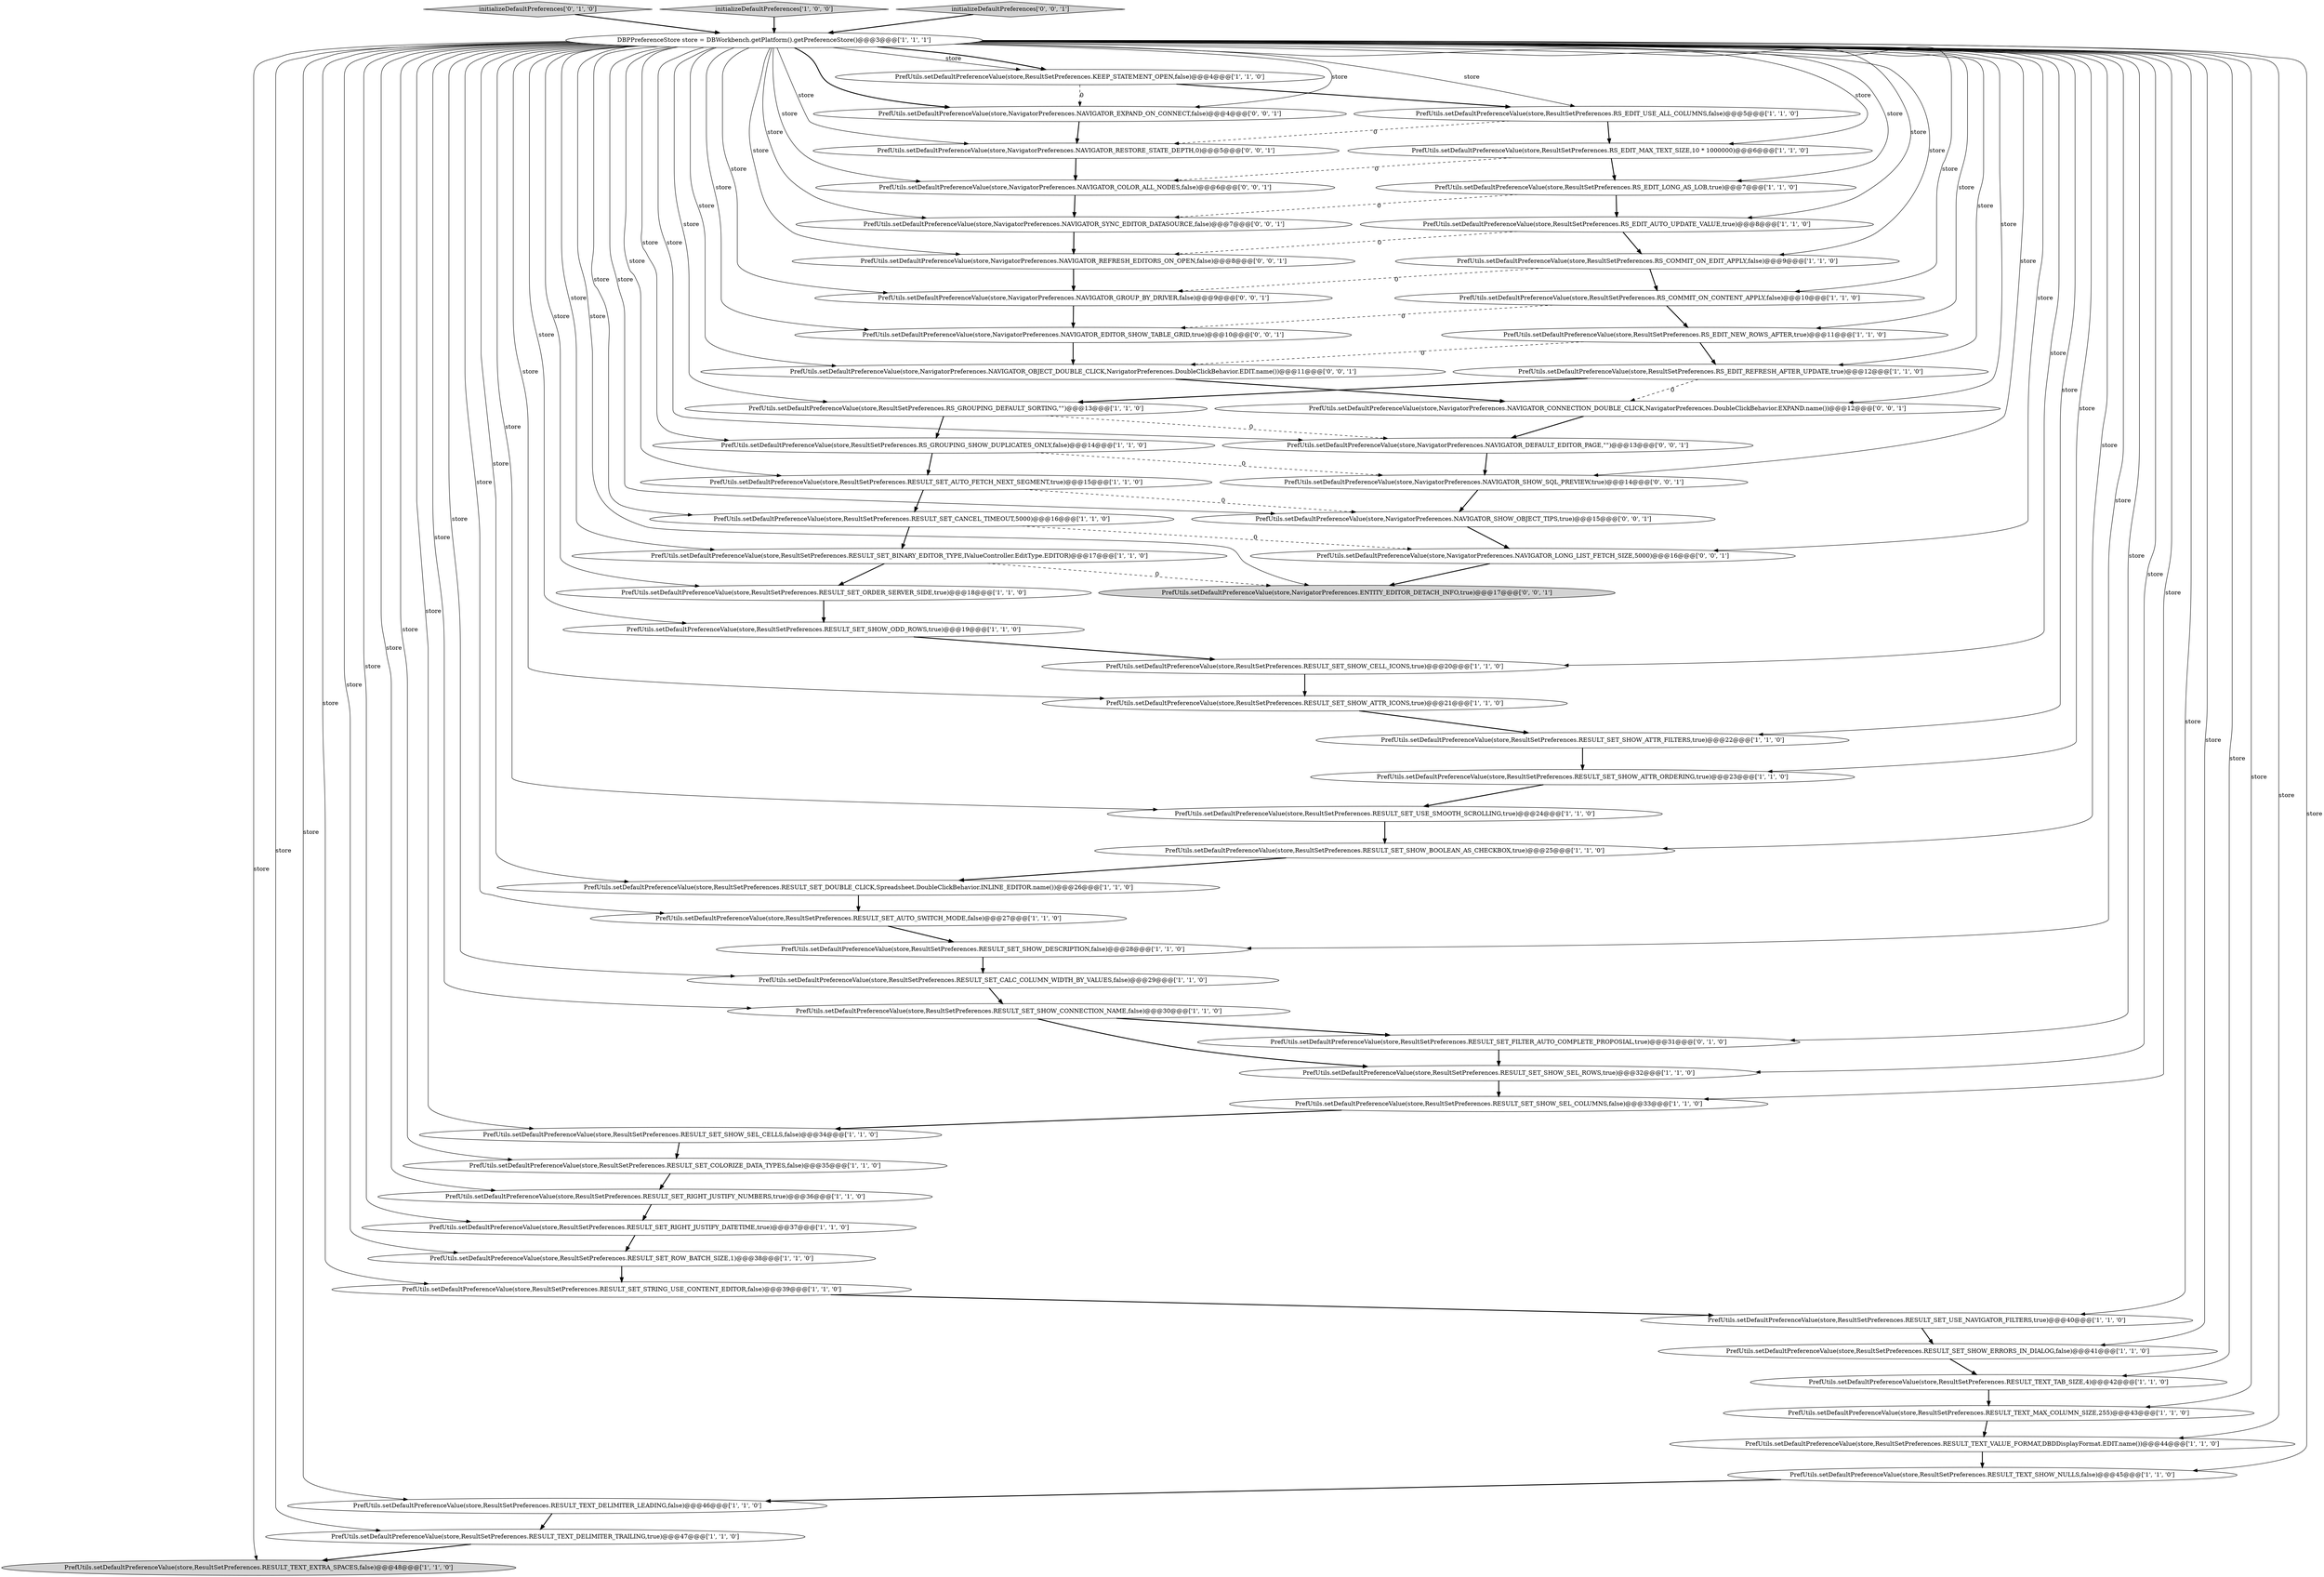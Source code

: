 digraph {
19 [style = filled, label = "PrefUtils.setDefaultPreferenceValue(store,ResultSetPreferences.KEEP_STATEMENT_OPEN,false)@@@4@@@['1', '1', '0']", fillcolor = white, shape = ellipse image = "AAA0AAABBB1BBB"];
60 [style = filled, label = "PrefUtils.setDefaultPreferenceValue(store,NavigatorPreferences.NAVIGATOR_SHOW_SQL_PREVIEW,true)@@@14@@@['0', '0', '1']", fillcolor = white, shape = ellipse image = "AAA0AAABBB3BBB"];
28 [style = filled, label = "PrefUtils.setDefaultPreferenceValue(store,ResultSetPreferences.RS_COMMIT_ON_CONTENT_APPLY,false)@@@10@@@['1', '1', '0']", fillcolor = white, shape = ellipse image = "AAA0AAABBB1BBB"];
46 [style = filled, label = "initializeDefaultPreferences['0', '1', '0']", fillcolor = lightgray, shape = diamond image = "AAA0AAABBB2BBB"];
30 [style = filled, label = "PrefUtils.setDefaultPreferenceValue(store,ResultSetPreferences.RESULT_SET_SHOW_ATTR_ICONS,true)@@@21@@@['1', '1', '0']", fillcolor = white, shape = ellipse image = "AAA0AAABBB1BBB"];
12 [style = filled, label = "PrefUtils.setDefaultPreferenceValue(store,ResultSetPreferences.RESULT_SET_SHOW_SEL_COLUMNS,false)@@@33@@@['1', '1', '0']", fillcolor = white, shape = ellipse image = "AAA0AAABBB1BBB"];
7 [style = filled, label = "PrefUtils.setDefaultPreferenceValue(store,ResultSetPreferences.RESULT_SET_ROW_BATCH_SIZE,1)@@@38@@@['1', '1', '0']", fillcolor = white, shape = ellipse image = "AAA0AAABBB1BBB"];
56 [style = filled, label = "PrefUtils.setDefaultPreferenceValue(store,NavigatorPreferences.NAVIGATOR_EXPAND_ON_CONNECT,false)@@@4@@@['0', '0', '1']", fillcolor = white, shape = ellipse image = "AAA0AAABBB3BBB"];
5 [style = filled, label = "PrefUtils.setDefaultPreferenceValue(store,ResultSetPreferences.RESULT_SET_CALC_COLUMN_WIDTH_BY_VALUES,false)@@@29@@@['1', '1', '0']", fillcolor = white, shape = ellipse image = "AAA0AAABBB1BBB"];
50 [style = filled, label = "PrefUtils.setDefaultPreferenceValue(store,NavigatorPreferences.NAVIGATOR_RESTORE_STATE_DEPTH,0)@@@5@@@['0', '0', '1']", fillcolor = white, shape = ellipse image = "AAA0AAABBB3BBB"];
2 [style = filled, label = "PrefUtils.setDefaultPreferenceValue(store,ResultSetPreferences.RS_EDIT_USE_ALL_COLUMNS,false)@@@5@@@['1', '1', '0']", fillcolor = white, shape = ellipse image = "AAA0AAABBB1BBB"];
51 [style = filled, label = "PrefUtils.setDefaultPreferenceValue(store,NavigatorPreferences.NAVIGATOR_SYNC_EDITOR_DATASOURCE,false)@@@7@@@['0', '0', '1']", fillcolor = white, shape = ellipse image = "AAA0AAABBB3BBB"];
55 [style = filled, label = "PrefUtils.setDefaultPreferenceValue(store,NavigatorPreferences.NAVIGATOR_OBJECT_DOUBLE_CLICK,NavigatorPreferences.DoubleClickBehavior.EDIT.name())@@@11@@@['0', '0', '1']", fillcolor = white, shape = ellipse image = "AAA0AAABBB3BBB"];
37 [style = filled, label = "initializeDefaultPreferences['1', '0', '0']", fillcolor = lightgray, shape = diamond image = "AAA0AAABBB1BBB"];
14 [style = filled, label = "PrefUtils.setDefaultPreferenceValue(store,ResultSetPreferences.RESULT_SET_SHOW_DESCRIPTION,false)@@@28@@@['1', '1', '0']", fillcolor = white, shape = ellipse image = "AAA0AAABBB1BBB"];
6 [style = filled, label = "PrefUtils.setDefaultPreferenceValue(store,ResultSetPreferences.RESULT_SET_DOUBLE_CLICK,Spreadsheet.DoubleClickBehavior.INLINE_EDITOR.name())@@@26@@@['1', '1', '0']", fillcolor = white, shape = ellipse image = "AAA0AAABBB1BBB"];
36 [style = filled, label = "PrefUtils.setDefaultPreferenceValue(store,ResultSetPreferences.RESULT_TEXT_EXTRA_SPACES,false)@@@48@@@['1', '1', '0']", fillcolor = lightgray, shape = ellipse image = "AAA0AAABBB1BBB"];
33 [style = filled, label = "PrefUtils.setDefaultPreferenceValue(store,ResultSetPreferences.RESULT_SET_SHOW_SEL_CELLS,false)@@@34@@@['1', '1', '0']", fillcolor = white, shape = ellipse image = "AAA0AAABBB1BBB"];
48 [style = filled, label = "initializeDefaultPreferences['0', '0', '1']", fillcolor = lightgray, shape = diamond image = "AAA0AAABBB3BBB"];
22 [style = filled, label = "PrefUtils.setDefaultPreferenceValue(store,ResultSetPreferences.RESULT_SET_SHOW_ATTR_ORDERING,true)@@@23@@@['1', '1', '0']", fillcolor = white, shape = ellipse image = "AAA0AAABBB1BBB"];
21 [style = filled, label = "PrefUtils.setDefaultPreferenceValue(store,ResultSetPreferences.RESULT_SET_SHOW_CELL_ICONS,true)@@@20@@@['1', '1', '0']", fillcolor = white, shape = ellipse image = "AAA0AAABBB1BBB"];
23 [style = filled, label = "PrefUtils.setDefaultPreferenceValue(store,ResultSetPreferences.RESULT_SET_SHOW_ERRORS_IN_DIALOG,false)@@@41@@@['1', '1', '0']", fillcolor = white, shape = ellipse image = "AAA0AAABBB1BBB"];
26 [style = filled, label = "PrefUtils.setDefaultPreferenceValue(store,ResultSetPreferences.RESULT_SET_RIGHT_JUSTIFY_NUMBERS,true)@@@36@@@['1', '1', '0']", fillcolor = white, shape = ellipse image = "AAA0AAABBB1BBB"];
58 [style = filled, label = "PrefUtils.setDefaultPreferenceValue(store,NavigatorPreferences.NAVIGATOR_SHOW_OBJECT_TIPS,true)@@@15@@@['0', '0', '1']", fillcolor = white, shape = ellipse image = "AAA0AAABBB3BBB"];
61 [style = filled, label = "PrefUtils.setDefaultPreferenceValue(store,NavigatorPreferences.ENTITY_EDITOR_DETACH_INFO,true)@@@17@@@['0', '0', '1']", fillcolor = lightgray, shape = ellipse image = "AAA0AAABBB3BBB"];
29 [style = filled, label = "PrefUtils.setDefaultPreferenceValue(store,ResultSetPreferences.RESULT_SET_BINARY_EDITOR_TYPE,IValueController.EditType.EDITOR)@@@17@@@['1', '1', '0']", fillcolor = white, shape = ellipse image = "AAA0AAABBB1BBB"];
9 [style = filled, label = "PrefUtils.setDefaultPreferenceValue(store,ResultSetPreferences.RESULT_TEXT_DELIMITER_TRAILING,true)@@@47@@@['1', '1', '0']", fillcolor = white, shape = ellipse image = "AAA0AAABBB1BBB"];
35 [style = filled, label = "PrefUtils.setDefaultPreferenceValue(store,ResultSetPreferences.RESULT_SET_COLORIZE_DATA_TYPES,false)@@@35@@@['1', '1', '0']", fillcolor = white, shape = ellipse image = "AAA0AAABBB1BBB"];
57 [style = filled, label = "PrefUtils.setDefaultPreferenceValue(store,NavigatorPreferences.NAVIGATOR_CONNECTION_DOUBLE_CLICK,NavigatorPreferences.DoubleClickBehavior.EXPAND.name())@@@12@@@['0', '0', '1']", fillcolor = white, shape = ellipse image = "AAA0AAABBB3BBB"];
11 [style = filled, label = "PrefUtils.setDefaultPreferenceValue(store,ResultSetPreferences.RS_GROUPING_SHOW_DUPLICATES_ONLY,false)@@@14@@@['1', '1', '0']", fillcolor = white, shape = ellipse image = "AAA0AAABBB1BBB"];
39 [style = filled, label = "PrefUtils.setDefaultPreferenceValue(store,ResultSetPreferences.RS_COMMIT_ON_EDIT_APPLY,false)@@@9@@@['1', '1', '0']", fillcolor = white, shape = ellipse image = "AAA0AAABBB1BBB"];
16 [style = filled, label = "PrefUtils.setDefaultPreferenceValue(store,ResultSetPreferences.RS_EDIT_LONG_AS_LOB,true)@@@7@@@['1', '1', '0']", fillcolor = white, shape = ellipse image = "AAA0AAABBB1BBB"];
0 [style = filled, label = "PrefUtils.setDefaultPreferenceValue(store,ResultSetPreferences.RS_EDIT_AUTO_UPDATE_VALUE,true)@@@8@@@['1', '1', '0']", fillcolor = white, shape = ellipse image = "AAA0AAABBB1BBB"];
18 [style = filled, label = "PrefUtils.setDefaultPreferenceValue(store,ResultSetPreferences.RS_EDIT_REFRESH_AFTER_UPDATE,true)@@@12@@@['1', '1', '0']", fillcolor = white, shape = ellipse image = "AAA0AAABBB1BBB"];
54 [style = filled, label = "PrefUtils.setDefaultPreferenceValue(store,NavigatorPreferences.NAVIGATOR_REFRESH_EDITORS_ON_OPEN,false)@@@8@@@['0', '0', '1']", fillcolor = white, shape = ellipse image = "AAA0AAABBB3BBB"];
53 [style = filled, label = "PrefUtils.setDefaultPreferenceValue(store,NavigatorPreferences.NAVIGATOR_EDITOR_SHOW_TABLE_GRID,true)@@@10@@@['0', '0', '1']", fillcolor = white, shape = ellipse image = "AAA0AAABBB3BBB"];
38 [style = filled, label = "PrefUtils.setDefaultPreferenceValue(store,ResultSetPreferences.RESULT_SET_SHOW_ATTR_FILTERS,true)@@@22@@@['1', '1', '0']", fillcolor = white, shape = ellipse image = "AAA0AAABBB1BBB"];
24 [style = filled, label = "PrefUtils.setDefaultPreferenceValue(store,ResultSetPreferences.RESULT_SET_ORDER_SERVER_SIDE,true)@@@18@@@['1', '1', '0']", fillcolor = white, shape = ellipse image = "AAA0AAABBB1BBB"];
52 [style = filled, label = "PrefUtils.setDefaultPreferenceValue(store,NavigatorPreferences.NAVIGATOR_GROUP_BY_DRIVER,false)@@@9@@@['0', '0', '1']", fillcolor = white, shape = ellipse image = "AAA0AAABBB3BBB"];
20 [style = filled, label = "PrefUtils.setDefaultPreferenceValue(store,ResultSetPreferences.RESULT_SET_RIGHT_JUSTIFY_DATETIME,true)@@@37@@@['1', '1', '0']", fillcolor = white, shape = ellipse image = "AAA0AAABBB1BBB"];
62 [style = filled, label = "PrefUtils.setDefaultPreferenceValue(store,NavigatorPreferences.NAVIGATOR_LONG_LIST_FETCH_SIZE,5000)@@@16@@@['0', '0', '1']", fillcolor = white, shape = ellipse image = "AAA0AAABBB3BBB"];
34 [style = filled, label = "PrefUtils.setDefaultPreferenceValue(store,ResultSetPreferences.RESULT_TEXT_MAX_COLUMN_SIZE,255)@@@43@@@['1', '1', '0']", fillcolor = white, shape = ellipse image = "AAA0AAABBB1BBB"];
25 [style = filled, label = "PrefUtils.setDefaultPreferenceValue(store,ResultSetPreferences.RESULT_SET_SHOW_ODD_ROWS,true)@@@19@@@['1', '1', '0']", fillcolor = white, shape = ellipse image = "AAA0AAABBB1BBB"];
40 [style = filled, label = "PrefUtils.setDefaultPreferenceValue(store,ResultSetPreferences.RESULT_SET_SHOW_SEL_ROWS,true)@@@32@@@['1', '1', '0']", fillcolor = white, shape = ellipse image = "AAA0AAABBB1BBB"];
1 [style = filled, label = "PrefUtils.setDefaultPreferenceValue(store,ResultSetPreferences.RS_EDIT_NEW_ROWS_AFTER,true)@@@11@@@['1', '1', '0']", fillcolor = white, shape = ellipse image = "AAA0AAABBB1BBB"];
4 [style = filled, label = "PrefUtils.setDefaultPreferenceValue(store,ResultSetPreferences.RS_GROUPING_DEFAULT_SORTING,\"\")@@@13@@@['1', '1', '0']", fillcolor = white, shape = ellipse image = "AAA0AAABBB1BBB"];
17 [style = filled, label = "PrefUtils.setDefaultPreferenceValue(store,ResultSetPreferences.RESULT_SET_SHOW_BOOLEAN_AS_CHECKBOX,true)@@@25@@@['1', '1', '0']", fillcolor = white, shape = ellipse image = "AAA0AAABBB1BBB"];
49 [style = filled, label = "PrefUtils.setDefaultPreferenceValue(store,NavigatorPreferences.NAVIGATOR_DEFAULT_EDITOR_PAGE,\"\")@@@13@@@['0', '0', '1']", fillcolor = white, shape = ellipse image = "AAA0AAABBB3BBB"];
42 [style = filled, label = "PrefUtils.setDefaultPreferenceValue(store,ResultSetPreferences.RESULT_TEXT_SHOW_NULLS,false)@@@45@@@['1', '1', '0']", fillcolor = white, shape = ellipse image = "AAA0AAABBB1BBB"];
43 [style = filled, label = "PrefUtils.setDefaultPreferenceValue(store,ResultSetPreferences.RESULT_SET_USE_NAVIGATOR_FILTERS,true)@@@40@@@['1', '1', '0']", fillcolor = white, shape = ellipse image = "AAA0AAABBB1BBB"];
44 [style = filled, label = "PrefUtils.setDefaultPreferenceValue(store,ResultSetPreferences.RESULT_SET_AUTO_FETCH_NEXT_SEGMENT,true)@@@15@@@['1', '1', '0']", fillcolor = white, shape = ellipse image = "AAA0AAABBB1BBB"];
47 [style = filled, label = "PrefUtils.setDefaultPreferenceValue(store,ResultSetPreferences.RESULT_SET_FILTER_AUTO_COMPLETE_PROPOSIAL,true)@@@31@@@['0', '1', '0']", fillcolor = white, shape = ellipse image = "AAA1AAABBB2BBB"];
10 [style = filled, label = "PrefUtils.setDefaultPreferenceValue(store,ResultSetPreferences.RESULT_TEXT_VALUE_FORMAT,DBDDisplayFormat.EDIT.name())@@@44@@@['1', '1', '0']", fillcolor = white, shape = ellipse image = "AAA0AAABBB1BBB"];
13 [style = filled, label = "PrefUtils.setDefaultPreferenceValue(store,ResultSetPreferences.RS_EDIT_MAX_TEXT_SIZE,10 * 1000000)@@@6@@@['1', '1', '0']", fillcolor = white, shape = ellipse image = "AAA0AAABBB1BBB"];
31 [style = filled, label = "PrefUtils.setDefaultPreferenceValue(store,ResultSetPreferences.RESULT_TEXT_TAB_SIZE,4)@@@42@@@['1', '1', '0']", fillcolor = white, shape = ellipse image = "AAA0AAABBB1BBB"];
8 [style = filled, label = "PrefUtils.setDefaultPreferenceValue(store,ResultSetPreferences.RESULT_SET_AUTO_SWITCH_MODE,false)@@@27@@@['1', '1', '0']", fillcolor = white, shape = ellipse image = "AAA0AAABBB1BBB"];
3 [style = filled, label = "PrefUtils.setDefaultPreferenceValue(store,ResultSetPreferences.RESULT_SET_USE_SMOOTH_SCROLLING,true)@@@24@@@['1', '1', '0']", fillcolor = white, shape = ellipse image = "AAA0AAABBB1BBB"];
27 [style = filled, label = "PrefUtils.setDefaultPreferenceValue(store,ResultSetPreferences.RESULT_SET_STRING_USE_CONTENT_EDITOR,false)@@@39@@@['1', '1', '0']", fillcolor = white, shape = ellipse image = "AAA0AAABBB1BBB"];
45 [style = filled, label = "PrefUtils.setDefaultPreferenceValue(store,ResultSetPreferences.RESULT_SET_SHOW_CONNECTION_NAME,false)@@@30@@@['1', '1', '0']", fillcolor = white, shape = ellipse image = "AAA0AAABBB1BBB"];
59 [style = filled, label = "PrefUtils.setDefaultPreferenceValue(store,NavigatorPreferences.NAVIGATOR_COLOR_ALL_NODES,false)@@@6@@@['0', '0', '1']", fillcolor = white, shape = ellipse image = "AAA0AAABBB3BBB"];
41 [style = filled, label = "DBPPreferenceStore store = DBWorkbench.getPlatform().getPreferenceStore()@@@3@@@['1', '1', '1']", fillcolor = white, shape = ellipse image = "AAA0AAABBB1BBB"];
15 [style = filled, label = "PrefUtils.setDefaultPreferenceValue(store,ResultSetPreferences.RESULT_TEXT_DELIMITER_LEADING,false)@@@46@@@['1', '1', '0']", fillcolor = white, shape = ellipse image = "AAA0AAABBB1BBB"];
32 [style = filled, label = "PrefUtils.setDefaultPreferenceValue(store,ResultSetPreferences.RESULT_SET_CANCEL_TIMEOUT,5000)@@@16@@@['1', '1', '0']", fillcolor = white, shape = ellipse image = "AAA0AAABBB1BBB"];
41->57 [style = solid, label="store"];
12->33 [style = bold, label=""];
8->14 [style = bold, label=""];
41->56 [style = solid, label="store"];
49->60 [style = bold, label=""];
20->7 [style = bold, label=""];
53->55 [style = bold, label=""];
39->52 [style = dashed, label="0"];
41->4 [style = solid, label="store"];
41->18 [style = solid, label="store"];
41->13 [style = solid, label="store"];
16->0 [style = bold, label=""];
30->38 [style = bold, label=""];
41->44 [style = solid, label="store"];
1->18 [style = bold, label=""];
51->54 [style = bold, label=""];
6->8 [style = bold, label=""];
41->36 [style = solid, label="store"];
9->36 [style = bold, label=""];
11->44 [style = bold, label=""];
3->17 [style = bold, label=""];
58->62 [style = bold, label=""];
28->1 [style = bold, label=""];
34->10 [style = bold, label=""];
41->21 [style = solid, label="store"];
60->58 [style = bold, label=""];
41->11 [style = solid, label="store"];
41->38 [style = solid, label="store"];
52->53 [style = bold, label=""];
41->22 [style = solid, label="store"];
35->26 [style = bold, label=""];
41->1 [style = solid, label="store"];
31->34 [style = bold, label=""];
18->57 [style = dashed, label="0"];
41->6 [style = solid, label="store"];
41->61 [style = solid, label="store"];
14->5 [style = bold, label=""];
41->29 [style = solid, label="store"];
41->52 [style = solid, label="store"];
15->9 [style = bold, label=""];
41->0 [style = solid, label="store"];
0->54 [style = dashed, label="0"];
41->20 [style = solid, label="store"];
41->43 [style = solid, label="store"];
41->42 [style = solid, label="store"];
10->42 [style = bold, label=""];
41->59 [style = solid, label="store"];
16->51 [style = dashed, label="0"];
41->30 [style = solid, label="store"];
41->24 [style = solid, label="store"];
41->47 [style = solid, label="store"];
25->21 [style = bold, label=""];
47->40 [style = bold, label=""];
41->58 [style = solid, label="store"];
33->35 [style = bold, label=""];
41->5 [style = solid, label="store"];
41->53 [style = solid, label="store"];
17->6 [style = bold, label=""];
57->49 [style = bold, label=""];
19->56 [style = dashed, label="0"];
41->62 [style = solid, label="store"];
46->41 [style = bold, label=""];
24->25 [style = bold, label=""];
41->3 [style = solid, label="store"];
19->2 [style = bold, label=""];
32->29 [style = bold, label=""];
50->59 [style = bold, label=""];
41->31 [style = solid, label="store"];
7->27 [style = bold, label=""];
43->23 [style = bold, label=""];
4->49 [style = dashed, label="0"];
41->60 [style = solid, label="store"];
41->15 [style = solid, label="store"];
37->41 [style = bold, label=""];
41->55 [style = solid, label="store"];
45->40 [style = bold, label=""];
59->51 [style = bold, label=""];
2->13 [style = bold, label=""];
0->39 [style = bold, label=""];
26->20 [style = bold, label=""];
41->49 [style = solid, label="store"];
21->30 [style = bold, label=""];
41->50 [style = solid, label="store"];
41->54 [style = solid, label="store"];
54->52 [style = bold, label=""];
41->19 [style = solid, label="store"];
41->14 [style = solid, label="store"];
41->12 [style = solid, label="store"];
41->26 [style = solid, label="store"];
41->39 [style = solid, label="store"];
41->25 [style = solid, label="store"];
23->31 [style = bold, label=""];
41->27 [style = solid, label="store"];
41->28 [style = solid, label="store"];
5->45 [style = bold, label=""];
13->16 [style = bold, label=""];
13->59 [style = dashed, label="0"];
41->51 [style = solid, label="store"];
44->58 [style = dashed, label="0"];
41->10 [style = solid, label="store"];
1->55 [style = dashed, label="0"];
41->9 [style = solid, label="store"];
41->33 [style = solid, label="store"];
41->7 [style = solid, label="store"];
41->45 [style = solid, label="store"];
56->50 [style = bold, label=""];
40->12 [style = bold, label=""];
39->28 [style = bold, label=""];
41->16 [style = solid, label="store"];
29->61 [style = dashed, label="0"];
22->3 [style = bold, label=""];
4->11 [style = bold, label=""];
44->32 [style = bold, label=""];
45->47 [style = bold, label=""];
62->61 [style = bold, label=""];
2->50 [style = dashed, label="0"];
32->62 [style = dashed, label="0"];
41->19 [style = bold, label=""];
38->22 [style = bold, label=""];
41->23 [style = solid, label="store"];
41->40 [style = solid, label="store"];
55->57 [style = bold, label=""];
48->41 [style = bold, label=""];
41->56 [style = bold, label=""];
11->60 [style = dashed, label="0"];
41->34 [style = solid, label="store"];
27->43 [style = bold, label=""];
41->35 [style = solid, label="store"];
42->15 [style = bold, label=""];
41->2 [style = solid, label="store"];
29->24 [style = bold, label=""];
28->53 [style = dashed, label="0"];
41->32 [style = solid, label="store"];
18->4 [style = bold, label=""];
41->8 [style = solid, label="store"];
41->17 [style = solid, label="store"];
}
